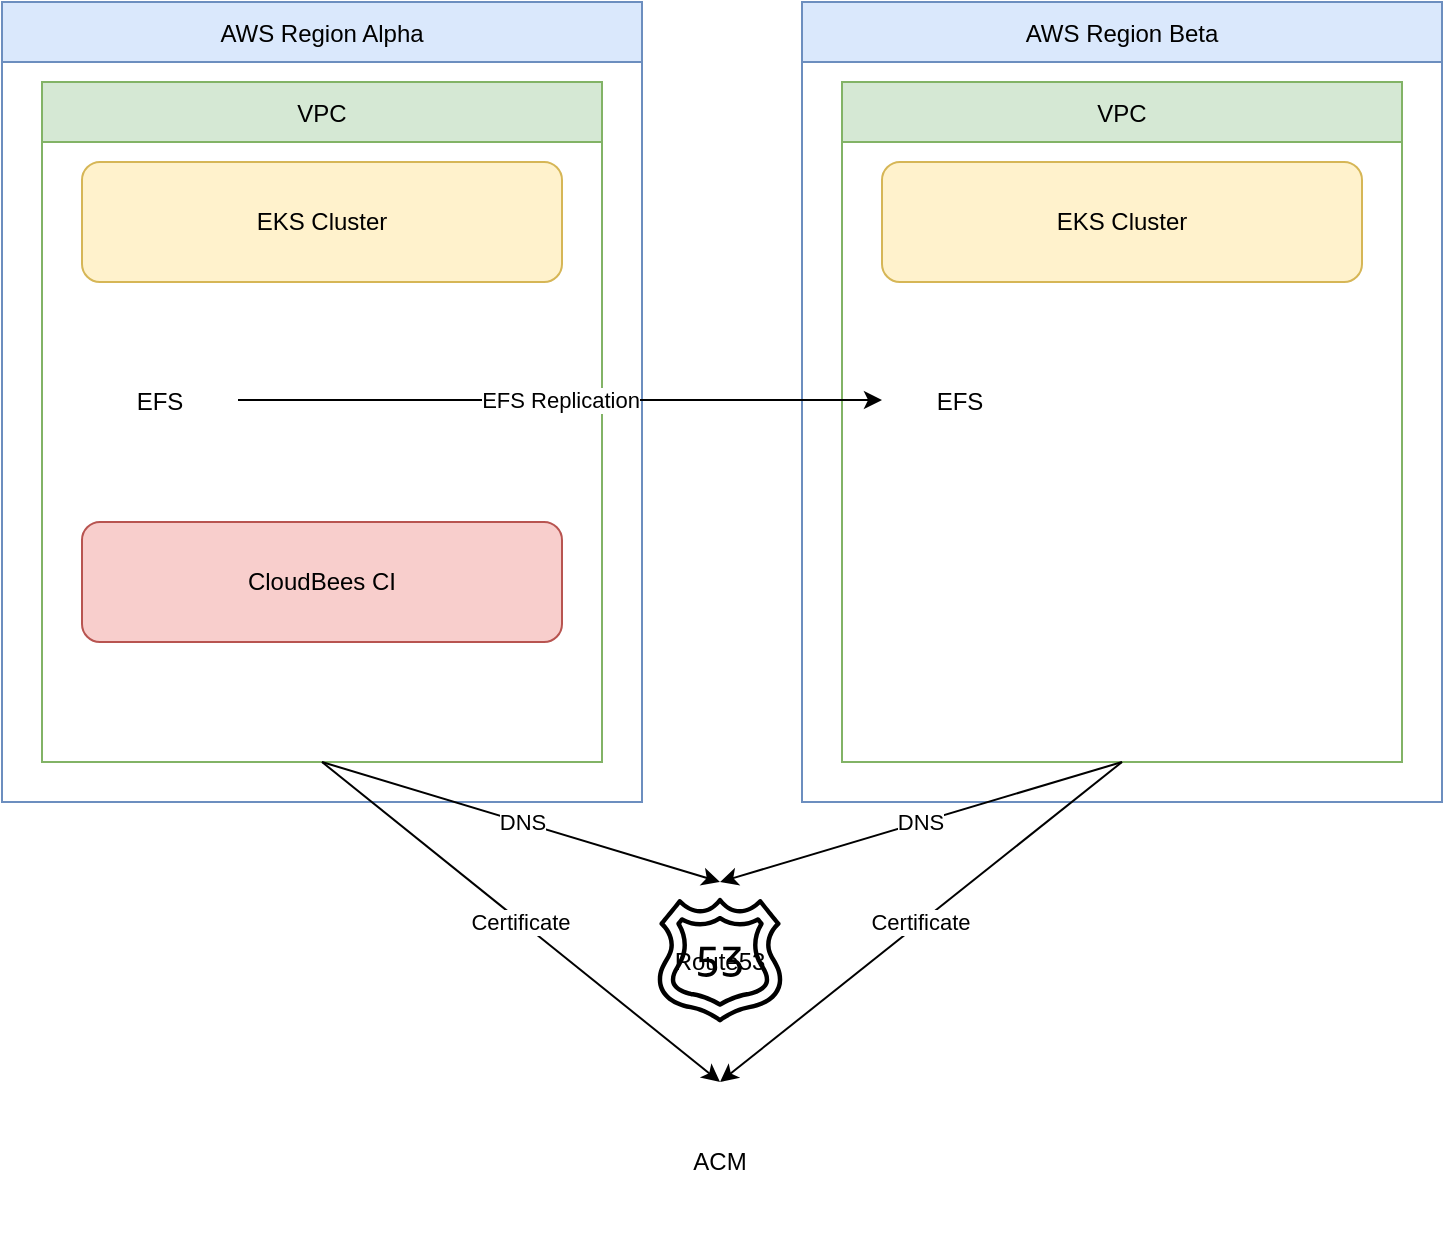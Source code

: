 <?xml version="1.0" encoding="UTF-8"?>
<mxfile version="21.7.5" type="device">
  <diagram id="dr-architecture" name="DR Architecture">
    <mxGraphModel dx="1422" dy="762" grid="1" gridSize="10" guides="1" tooltips="1" connect="1" arrows="1" fold="1" page="1" pageScale="1" pageWidth="827" pageHeight="1169" math="0" shadow="0">
      <root>
        <mxCell id="0"/>
        <mxCell id="1" parent="0"/>
        
        <!-- AWS Regions -->
        <mxCell id="region-alpha" value="AWS Region Alpha" style="swimlane;fontStyle=0;childLayout=stackLayout;horizontal=1;startSize=30;horizontalStack=0;resizeParent=1;resizeParentMax=0;resizeLast=0;collapsible=1;marginBottom=0;fillColor=#dae8fc;strokeColor=#6c8ebf;" vertex="1" parent="1">
          <mxGeometry x="40" y="40" width="320" height="400" as="geometry"/>
        </mxCell>
        
        <mxCell id="region-beta" value="AWS Region Beta" style="swimlane;fontStyle=0;childLayout=stackLayout;horizontal=1;startSize=30;horizontalStack=0;resizeParent=1;resizeParentMax=0;resizeLast=0;collapsible=1;marginBottom=0;fillColor=#dae8fc;strokeColor=#6c8ebf;" vertex="1" parent="1">
          <mxGeometry x="440" y="40" width="320" height="400" as="geometry"/>
        </mxCell>
        
        <!-- VPCs -->
        <mxCell id="vpc-alpha" value="VPC" style="swimlane;fontStyle=0;childLayout=stackLayout;horizontal=1;startSize=30;horizontalStack=0;resizeParent=1;resizeParentMax=0;resizeLast=0;collapsible=1;marginBottom=0;fillColor=#d5e8d4;strokeColor=#82b366;" vertex="1" parent="region-alpha">
          <mxGeometry x="20" y="40" width="280" height="340" as="geometry"/>
        </mxCell>
        
        <mxCell id="vpc-beta" value="VPC" style="swimlane;fontStyle=0;childLayout=stackLayout;horizontal=1;startSize=30;horizontalStack=0;resizeParent=1;resizeParentMax=0;resizeLast=0;collapsible=1;marginBottom=0;fillColor=#d5e8d4;strokeColor=#82b366;" vertex="1" parent="region-beta">
          <mxGeometry x="20" y="40" width="280" height="340" as="geometry"/>
        </mxCell>
        
        <!-- EKS Clusters -->
        <mxCell id="eks-alpha" value="EKS Cluster" style="rounded=1;whiteSpace=wrap;html=1;fillColor=#fff2cc;strokeColor=#d6b656;" vertex="1" parent="vpc-alpha">
          <mxGeometry x="20" y="40" width="240" height="60" as="geometry"/>
        </mxCell>
        
        <mxCell id="eks-beta" value="EKS Cluster" style="rounded=1;whiteSpace=wrap;html=1;fillColor=#fff2cc;strokeColor=#d6b656;" vertex="1" parent="vpc-beta">
          <mxGeometry x="20" y="40" width="240" height="60" as="geometry"/>
        </mxCell>
        
        <!-- EFS -->
        <mxCell id="efs-alpha" value="EFS" style="shape=mxgraph.aws4.resourceIcon;resIcon=mxgraph.aws4.efs;" vertex="1" parent="vpc-alpha">
          <mxGeometry x="20" y="120" width="78" height="78" as="geometry"/>
        </mxCell>
        
        <mxCell id="efs-beta" value="EFS" style="shape=mxgraph.aws4.resourceIcon;resIcon=mxgraph.aws4.efs;" vertex="1" parent="vpc-beta">
          <mxGeometry x="20" y="120" width="78" height="78" as="geometry"/>
        </mxCell>
        
        <!-- CloudBees CI -->
        <mxCell id="cbci-alpha" value="CloudBees CI" style="rounded=1;whiteSpace=wrap;html=1;fillColor=#f8cecc;strokeColor=#b85450;" vertex="1" parent="vpc-alpha">
          <mxGeometry x="20" y="220" width="240" height="60" as="geometry"/>
        </mxCell>
        
        <!-- Route53 -->
        <mxCell id="route53" value="Route53" style="shape=mxgraph.aws4.resourceIcon;resIcon=mxgraph.aws4.route_53;" vertex="1" parent="1">
          <mxGeometry x="360" y="480" width="78" height="78" as="geometry"/>
        </mxCell>
        
        <!-- ACM -->
        <mxCell id="acm" value="ACM" style="shape=mxgraph.aws4.resourceIcon;resIcon=mxgraph.aws4.acm;" vertex="1" parent="1">
          <mxGeometry x="360" y="580" width="78" height="78" as="geometry"/>
        </mxCell>
        
        <!-- Connections -->
        <mxCell id="efs-replication" value="EFS Replication" style="endArrow=classic;html=1;exitX=1;exitY=0.5;exitDx=0;exitDy=0;entryX=0;entryY=0.5;entryDx=0;entryDy=0;" edge="1" parent="1" source="efs-alpha" target="efs-beta">
          <mxGeometry width="50" height="50" relative="1" as="geometry">
            <mxPoint x="390" y="400" as="sourcePoint"/>
            <mxPoint x="440" y="350" as="targetPoint"/>
          </mxGeometry>
        </mxCell>
        
        <mxCell id="dns-alpha" value="DNS" style="endArrow=classic;html=1;exitX=0.5;exitY=1;exitDx=0;exitDy=0;entryX=0.5;entryY=0;entryDx=0;entryDy=0;" edge="1" parent="1" source="vpc-alpha" target="route53">
          <mxGeometry width="50" height="50" relative="1" as="geometry">
            <mxPoint x="390" y="400" as="sourcePoint"/>
            <mxPoint x="440" y="350" as="targetPoint"/>
          </mxGeometry>
        </mxCell>
        
        <mxCell id="dns-beta" value="DNS" style="endArrow=classic;html=1;exitX=0.5;exitY=1;exitDx=0;exitDy=0;entryX=0.5;entryY=0;entryDx=0;entryDy=0;" edge="1" parent="1" source="vpc-beta" target="route53">
          <mxGeometry width="50" height="50" relative="1" as="geometry">
            <mxPoint x="390" y="400" as="sourcePoint"/>
            <mxPoint x="440" y="350" as="targetPoint"/>
          </mxGeometry>
        </mxCell>
        
        <mxCell id="cert-alpha" value="Certificate" style="endArrow=classic;html=1;exitX=0.5;exitY=1;exitDx=0;exitDy=0;entryX=0.5;entryY=0;entryDx=0;entryDy=0;" edge="1" parent="1" source="vpc-alpha" target="acm">
          <mxGeometry width="50" height="50" relative="1" as="geometry">
            <mxPoint x="390" y="400" as="sourcePoint"/>
            <mxPoint x="440" y="350" as="targetPoint"/>
          </mxGeometry>
        </mxCell>
        
        <mxCell id="cert-beta" value="Certificate" style="endArrow=classic;html=1;exitX=0.5;exitY=1;exitDx=0;exitDy=0;entryX=0.5;entryY=0;entryDx=0;entryDy=0;" edge="1" parent="1" source="vpc-beta" target="acm">
          <mxGeometry width="50" height="50" relative="1" as="geometry">
            <mxPoint x="390" y="400" as="sourcePoint"/>
            <mxPoint x="440" y="350" as="targetPoint"/>
          </mxGeometry>
        </mxCell>
      </root>
    </mxGraphModel>
  </diagram>
</mxfile> 